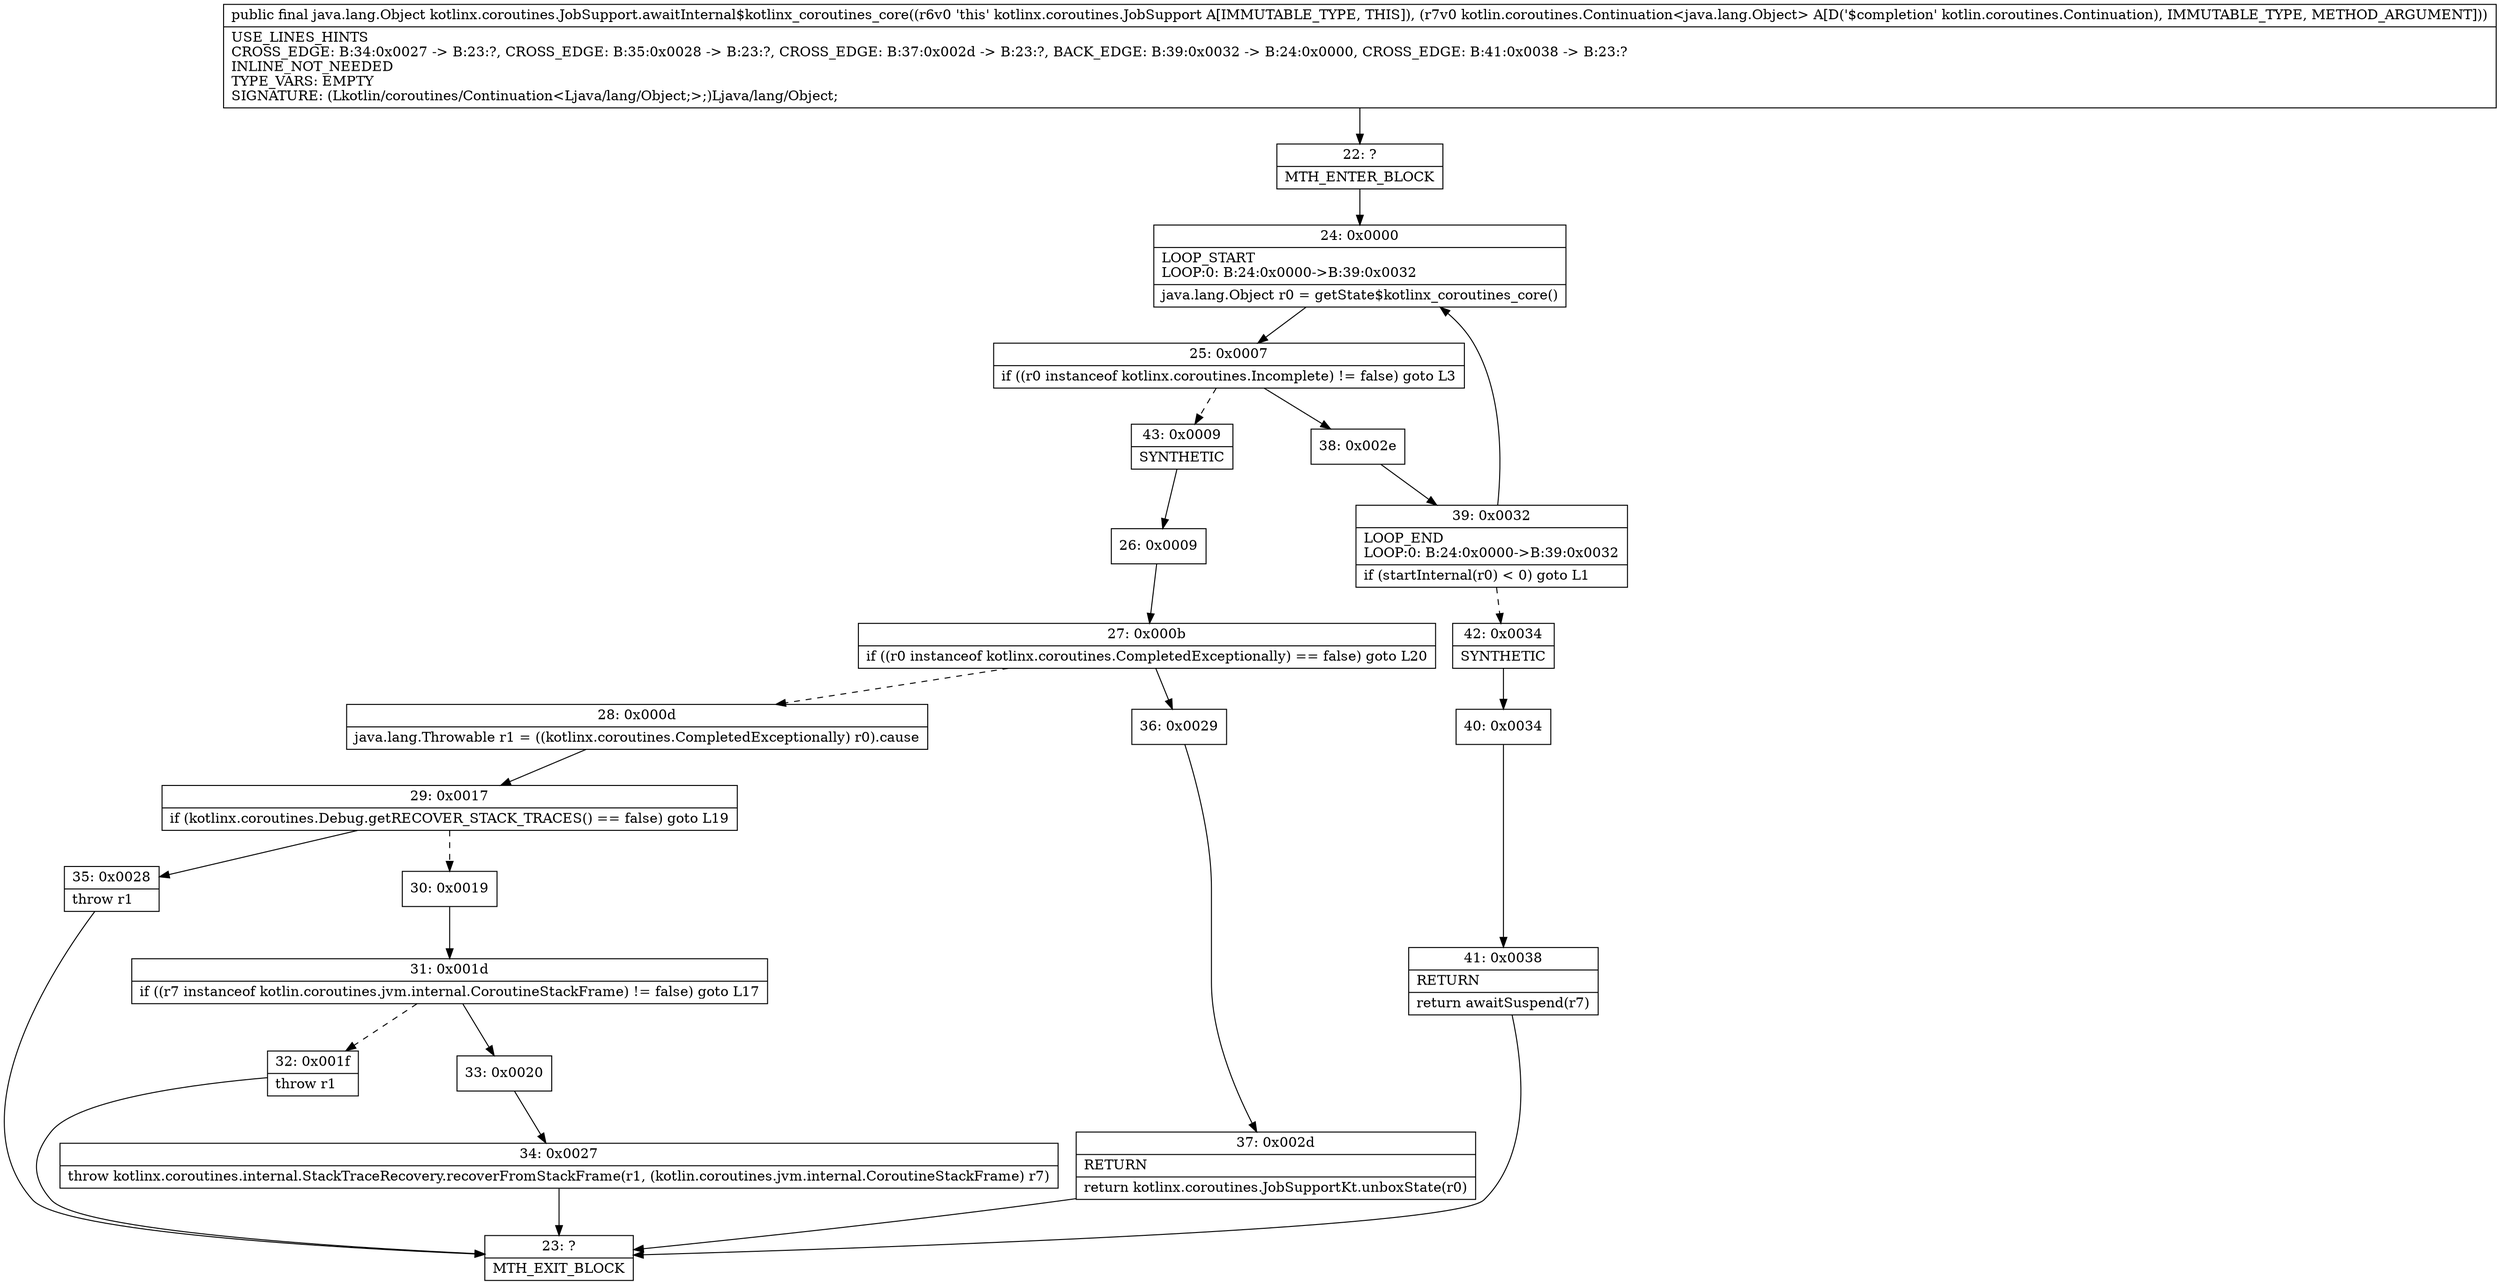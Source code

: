 digraph "CFG forkotlinx.coroutines.JobSupport.awaitInternal$kotlinx_coroutines_core(Lkotlin\/coroutines\/Continuation;)Ljava\/lang\/Object;" {
Node_22 [shape=record,label="{22\:\ ?|MTH_ENTER_BLOCK\l}"];
Node_24 [shape=record,label="{24\:\ 0x0000|LOOP_START\lLOOP:0: B:24:0x0000\-\>B:39:0x0032\l|java.lang.Object r0 = getState$kotlinx_coroutines_core()\l}"];
Node_25 [shape=record,label="{25\:\ 0x0007|if ((r0 instanceof kotlinx.coroutines.Incomplete) != false) goto L3\l}"];
Node_38 [shape=record,label="{38\:\ 0x002e}"];
Node_39 [shape=record,label="{39\:\ 0x0032|LOOP_END\lLOOP:0: B:24:0x0000\-\>B:39:0x0032\l|if (startInternal(r0) \< 0) goto L1\l}"];
Node_42 [shape=record,label="{42\:\ 0x0034|SYNTHETIC\l}"];
Node_40 [shape=record,label="{40\:\ 0x0034}"];
Node_41 [shape=record,label="{41\:\ 0x0038|RETURN\l|return awaitSuspend(r7)\l}"];
Node_23 [shape=record,label="{23\:\ ?|MTH_EXIT_BLOCK\l}"];
Node_43 [shape=record,label="{43\:\ 0x0009|SYNTHETIC\l}"];
Node_26 [shape=record,label="{26\:\ 0x0009}"];
Node_27 [shape=record,label="{27\:\ 0x000b|if ((r0 instanceof kotlinx.coroutines.CompletedExceptionally) == false) goto L20\l}"];
Node_28 [shape=record,label="{28\:\ 0x000d|java.lang.Throwable r1 = ((kotlinx.coroutines.CompletedExceptionally) r0).cause\l}"];
Node_29 [shape=record,label="{29\:\ 0x0017|if (kotlinx.coroutines.Debug.getRECOVER_STACK_TRACES() == false) goto L19\l}"];
Node_30 [shape=record,label="{30\:\ 0x0019}"];
Node_31 [shape=record,label="{31\:\ 0x001d|if ((r7 instanceof kotlin.coroutines.jvm.internal.CoroutineStackFrame) != false) goto L17\l}"];
Node_32 [shape=record,label="{32\:\ 0x001f|throw r1\l}"];
Node_33 [shape=record,label="{33\:\ 0x0020}"];
Node_34 [shape=record,label="{34\:\ 0x0027|throw kotlinx.coroutines.internal.StackTraceRecovery.recoverFromStackFrame(r1, (kotlin.coroutines.jvm.internal.CoroutineStackFrame) r7)\l}"];
Node_35 [shape=record,label="{35\:\ 0x0028|throw r1\l}"];
Node_36 [shape=record,label="{36\:\ 0x0029}"];
Node_37 [shape=record,label="{37\:\ 0x002d|RETURN\l|return kotlinx.coroutines.JobSupportKt.unboxState(r0)\l}"];
MethodNode[shape=record,label="{public final java.lang.Object kotlinx.coroutines.JobSupport.awaitInternal$kotlinx_coroutines_core((r6v0 'this' kotlinx.coroutines.JobSupport A[IMMUTABLE_TYPE, THIS]), (r7v0 kotlin.coroutines.Continuation\<java.lang.Object\> A[D('$completion' kotlin.coroutines.Continuation), IMMUTABLE_TYPE, METHOD_ARGUMENT]))  | USE_LINES_HINTS\lCROSS_EDGE: B:34:0x0027 \-\> B:23:?, CROSS_EDGE: B:35:0x0028 \-\> B:23:?, CROSS_EDGE: B:37:0x002d \-\> B:23:?, BACK_EDGE: B:39:0x0032 \-\> B:24:0x0000, CROSS_EDGE: B:41:0x0038 \-\> B:23:?\lINLINE_NOT_NEEDED\lTYPE_VARS: EMPTY\lSIGNATURE: (Lkotlin\/coroutines\/Continuation\<Ljava\/lang\/Object;\>;)Ljava\/lang\/Object;\l}"];
MethodNode -> Node_22;Node_22 -> Node_24;
Node_24 -> Node_25;
Node_25 -> Node_38;
Node_25 -> Node_43[style=dashed];
Node_38 -> Node_39;
Node_39 -> Node_24;
Node_39 -> Node_42[style=dashed];
Node_42 -> Node_40;
Node_40 -> Node_41;
Node_41 -> Node_23;
Node_43 -> Node_26;
Node_26 -> Node_27;
Node_27 -> Node_28[style=dashed];
Node_27 -> Node_36;
Node_28 -> Node_29;
Node_29 -> Node_30[style=dashed];
Node_29 -> Node_35;
Node_30 -> Node_31;
Node_31 -> Node_32[style=dashed];
Node_31 -> Node_33;
Node_32 -> Node_23;
Node_33 -> Node_34;
Node_34 -> Node_23;
Node_35 -> Node_23;
Node_36 -> Node_37;
Node_37 -> Node_23;
}

